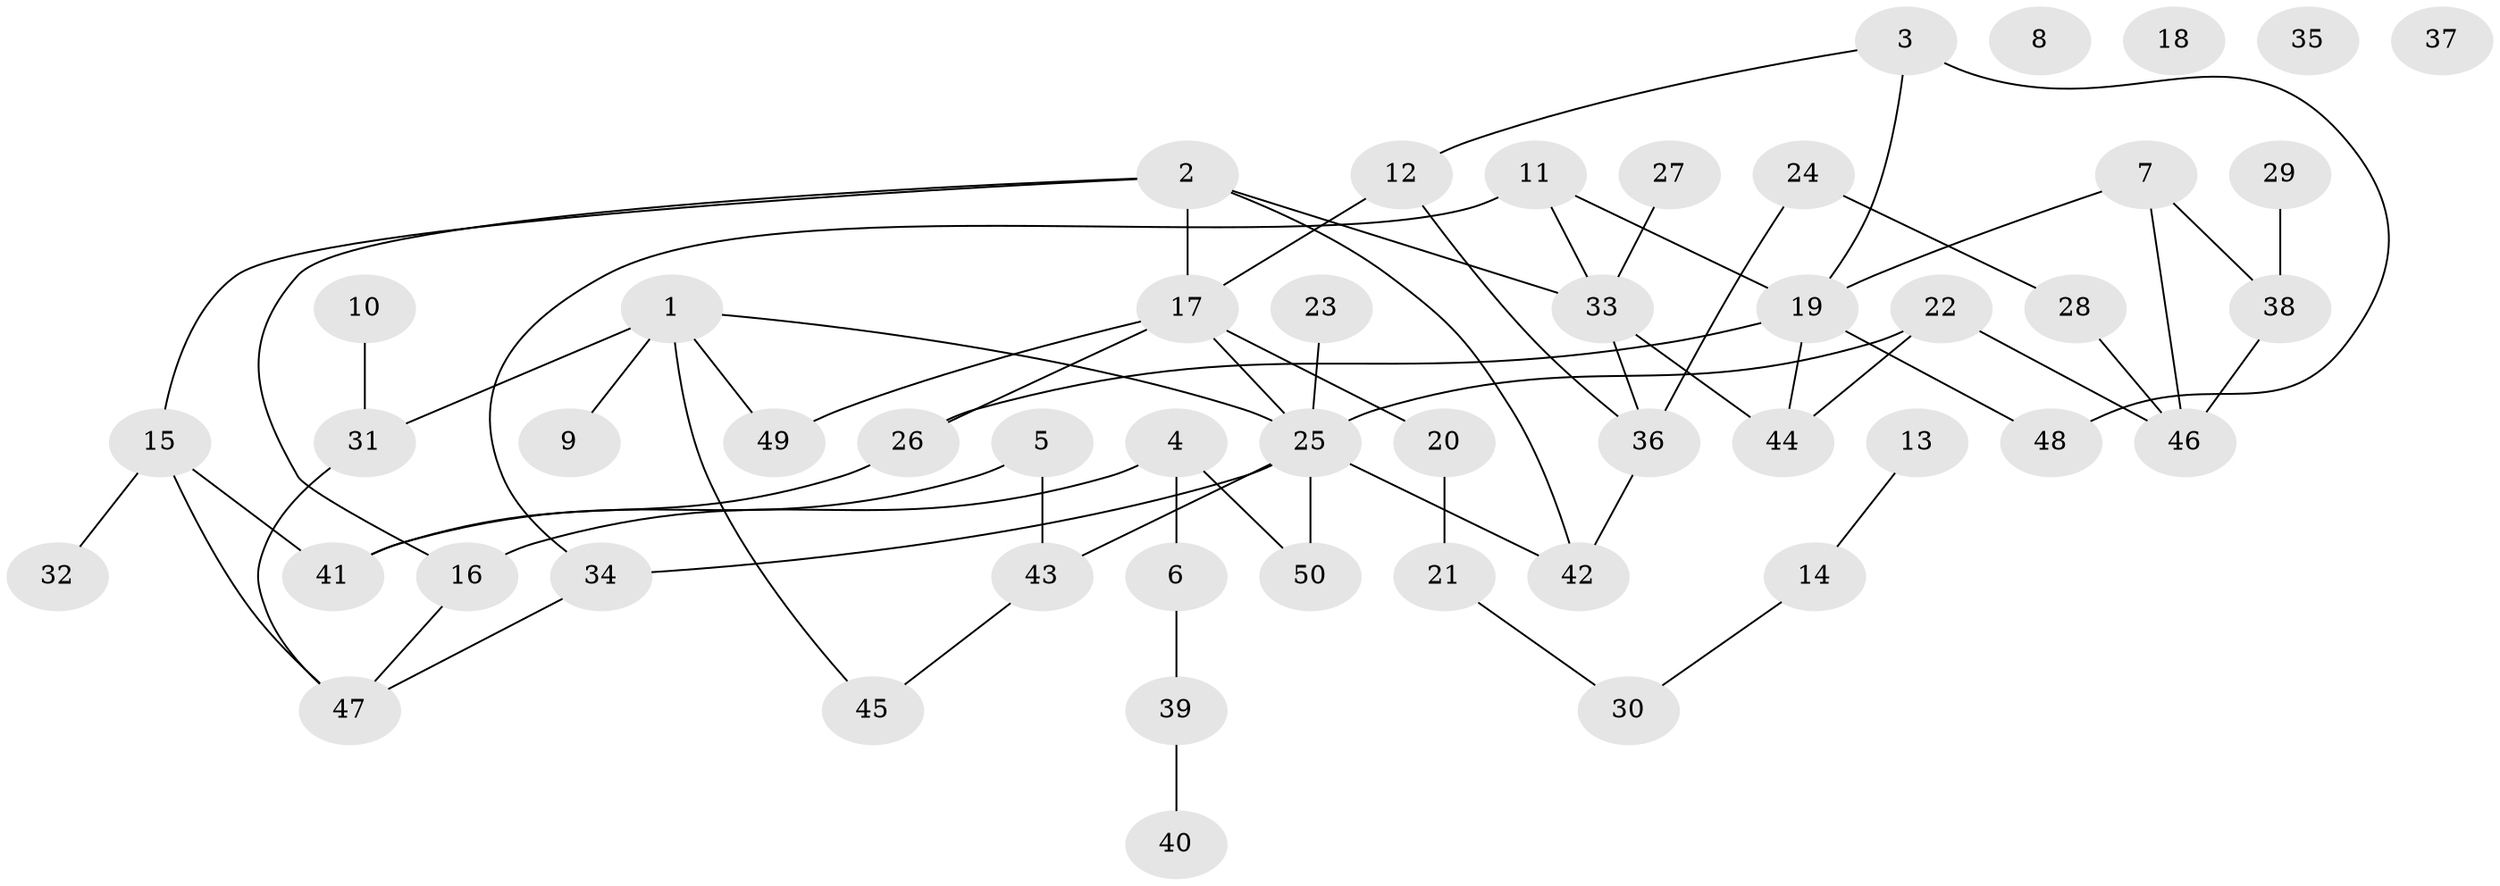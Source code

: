 // coarse degree distribution, {4: 0.11428571428571428, 6: 0.08571428571428572, 2: 0.2, 3: 0.14285714285714285, 0: 0.11428571428571428, 1: 0.22857142857142856, 5: 0.08571428571428572, 8: 0.02857142857142857}
// Generated by graph-tools (version 1.1) at 2025/23/03/03/25 07:23:26]
// undirected, 50 vertices, 65 edges
graph export_dot {
graph [start="1"]
  node [color=gray90,style=filled];
  1;
  2;
  3;
  4;
  5;
  6;
  7;
  8;
  9;
  10;
  11;
  12;
  13;
  14;
  15;
  16;
  17;
  18;
  19;
  20;
  21;
  22;
  23;
  24;
  25;
  26;
  27;
  28;
  29;
  30;
  31;
  32;
  33;
  34;
  35;
  36;
  37;
  38;
  39;
  40;
  41;
  42;
  43;
  44;
  45;
  46;
  47;
  48;
  49;
  50;
  1 -- 9;
  1 -- 25;
  1 -- 31;
  1 -- 45;
  1 -- 49;
  2 -- 15;
  2 -- 16;
  2 -- 17;
  2 -- 33;
  2 -- 42;
  3 -- 12;
  3 -- 19;
  3 -- 48;
  4 -- 6;
  4 -- 16;
  4 -- 50;
  5 -- 41;
  5 -- 43;
  6 -- 39;
  7 -- 19;
  7 -- 38;
  7 -- 46;
  10 -- 31;
  11 -- 19;
  11 -- 33;
  11 -- 34;
  12 -- 17;
  12 -- 36;
  13 -- 14;
  14 -- 30;
  15 -- 32;
  15 -- 41;
  15 -- 47;
  16 -- 47;
  17 -- 20;
  17 -- 25;
  17 -- 26;
  17 -- 49;
  19 -- 26;
  19 -- 44;
  19 -- 48;
  20 -- 21;
  21 -- 30;
  22 -- 25;
  22 -- 44;
  22 -- 46;
  23 -- 25;
  24 -- 28;
  24 -- 36;
  25 -- 34;
  25 -- 42;
  25 -- 43;
  25 -- 50;
  26 -- 41;
  27 -- 33;
  28 -- 46;
  29 -- 38;
  31 -- 47;
  33 -- 36;
  33 -- 44;
  34 -- 47;
  36 -- 42;
  38 -- 46;
  39 -- 40;
  43 -- 45;
}

